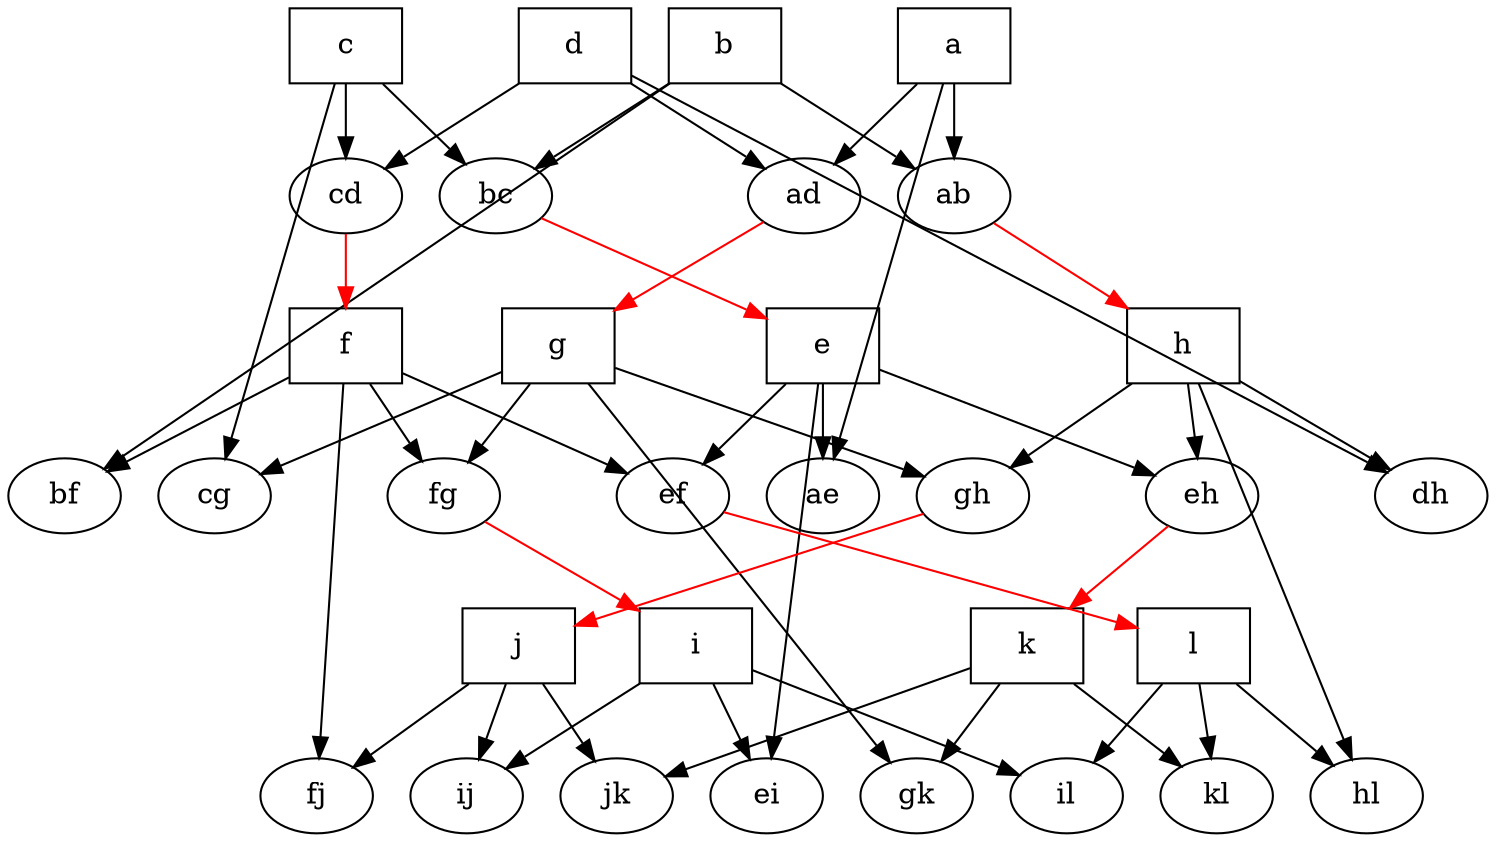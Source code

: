 digraph RECURSIVE {
    splines=line;

    subgraph {
        node [shape=box]
        a
        b
        c
        d
        e
        f
        g
        h
        i
        j
        k
        l
    }

    a -> {ab ad ae}
    b -> {ab bc bf}
    c -> {bc cd cg}
    d -> {cd ad dh}
    e -> {ef eh ae ei}
    f -> {ef fg bf fj}
    g -> {fg gh cg gk}
    h -> {eh gh hl dh}
    i -> {ij il ei}
    j -> {ij jk fj}
    k -> {jk kl gk}
    l -> {il kl hl}

    subgraph {
        edge [color=red]
        ab -> h
        bc -> e
        cd -> f
        ad -> g

        ef -> l
        fg -> i
        gh -> j
        eh -> k
    }
}